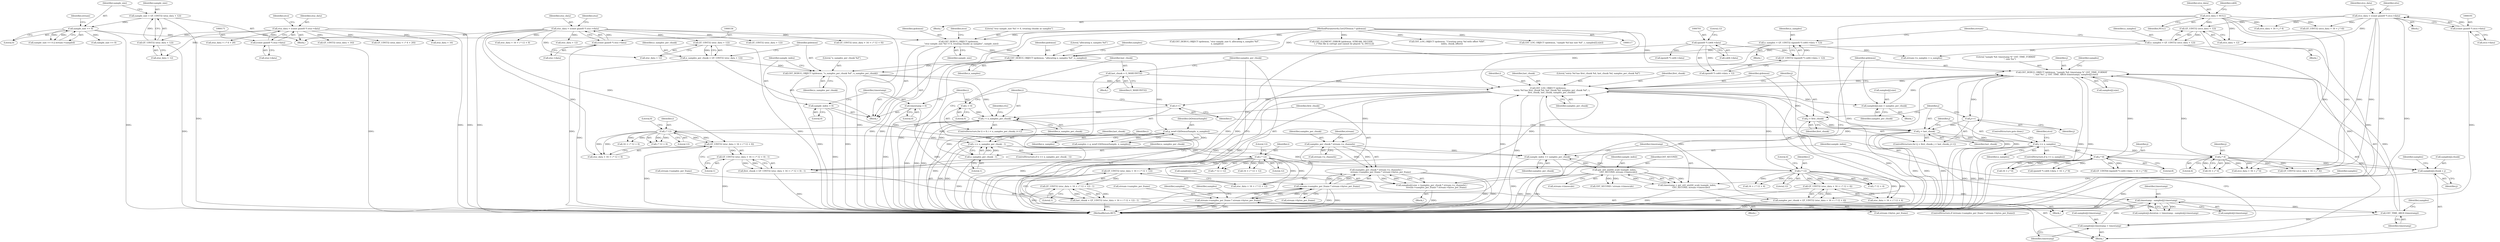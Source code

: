 digraph "0_gstreamer_bdc20b9baf13564d9a061343416395f8f9a92b53@pointer" {
"1000858" [label="(Call,samples[j].chunk = j)"];
"1000855" [label="(Call,j * 8)"];
"1000825" [label="(Call,j >= n_samples)"];
"1000817" [label="(Call,j < last_chunk)"];
"1000814" [label="(Call,j = first_chunk)"];
"1000806" [label="(Call,GST_LOG_OBJECT (qtdemux,\n          \"entry %d has first_chunk %d, last_chunk %d, samples_per_chunk %d\", i,\n          first_chunk, last_chunk, samples_per_chunk))"];
"1000731" [label="(Call,GST_DEBUG_OBJECT (qtdemux, \"n_samples_per_chunk %d\", n_samples_per_chunk))"];
"1000711" [label="(Call,GST_DEBUG_OBJECT (qtdemux, \"allocating n_samples %d\", n_samples))"];
"1000681" [label="(Call,GST_DEBUG_OBJECT (qtdemux,\n        \"stsz sample_size %d != 0, treating chunks as samples\", sample_size))"];
"1000118" [label="(MethodParameterIn,GstQTDemux * qtdemux)"];
"1000226" [label="(Call,sample_size == 0)"];
"1000218" [label="(Call,sample_size = QT_UINT32 (stsz_data + 12))"];
"1000220" [label="(Call,QT_UINT32 (stsz_data + 12))"];
"1000168" [label="(Call,stsz_data = (const guint8 *) stsz->data)"];
"1000170" [label="(Call,(const guint8 *) stsz->data)"];
"1000696" [label="(Call,n_samples = QT_UINT32 ((guint8 *) co64->data + 12))"];
"1000698" [label="(Call,QT_UINT32 ((guint8 *) co64->data + 12))"];
"1000700" [label="(Call,(guint8 *) co64->data)"];
"1000688" [label="(Call,n_samples = QT_UINT32 (stco_data + 12))"];
"1000690" [label="(Call,QT_UINT32 (stco_data + 12))"];
"1000188" [label="(Call,stco_data = (const guint8 *) stco->data)"];
"1000190" [label="(Call,(const guint8 *) stco->data)"];
"1000197" [label="(Call,stco_data = NULL)"];
"1000725" [label="(Call,n_samples_per_chunk = QT_UINT32 (stsc_data + 12))"];
"1000727" [label="(Call,QT_UINT32 (stsc_data + 12))"];
"1000153" [label="(Call,stsc_data = (const guint8 *) stsc->data)"];
"1000155" [label="(Call,(const guint8 *) stsc->data)"];
"1000909" [label="(Call,GST_DEBUG_OBJECT (qtdemux, \"sample %d: timestamp %\" GST_TIME_FORMAT\n            \", size %u\", j, GST_TIME_ARGS (timestamp), samples[j].size))"];
"1000839" [label="(Call,j * 4)"];
"1000913" [label="(Call,GST_TIME_ARGS (timestamp))"];
"1000738" [label="(Call,timestamp = 0)"];
"1000944" [label="(Call,timestamp - samples[j].timestamp)"];
"1000930" [label="(Call,timestamp = gst_util_uint64_scale (sample_index,\n            GST_SECOND, stream->timescale))"];
"1000932" [label="(Call,gst_util_uint64_scale (sample_index,\n            GST_SECOND, stream->timescale))"];
"1000927" [label="(Call,sample_index += samples_per_chunk)"];
"1000888" [label="(Call,samples_per_chunk * stream->n_channels)"];
"1000735" [label="(Call,sample_index = 0)"];
"1000920" [label="(Call,samples[j].timestamp = timestamp)"];
"1000881" [label="(Call,samples[j].size = (samples_per_chunk * stream->n_channels) /\n              stream->samples_per_frame * stream->bytes_per_frame)"];
"1000887" [label="(Call,(samples_per_chunk * stream->n_channels) /\n              stream->samples_per_frame * stream->bytes_per_frame)"];
"1000893" [label="(Call,stream->samples_per_frame * stream->bytes_per_frame)"];
"1000873" [label="(Call,stream->samples_per_frame * stream->bytes_per_frame)"];
"1000902" [label="(Call,samples[j].size = samples_per_chunk)"];
"1000802" [label="(Call,i * 12)"];
"1000789" [label="(Call,i * 12)"];
"1000769" [label="(Call,i == n_samples_per_chunk - 1)"];
"1000763" [label="(Call,i * 12)"];
"1000745" [label="(Call,i < n_samples_per_chunk)"];
"1000748" [label="(Call,i++)"];
"1000742" [label="(Call,i = 0)"];
"1000771" [label="(Call,n_samples_per_chunk - 1)"];
"1000754" [label="(Call,first_chunk = QT_UINT32 (stsc_data + 16 + i * 12 + 0) - 1)"];
"1000756" [label="(Call,QT_UINT32 (stsc_data + 16 + i * 12 + 0) - 1)"];
"1000757" [label="(Call,QT_UINT32 (stsc_data + 16 + i * 12 + 0))"];
"1000780" [label="(Call,last_chunk = QT_UINT32 (stsc_data + 16 + i * 12 + 12) - 1)"];
"1000782" [label="(Call,QT_UINT32 (stsc_data + 16 + i * 12 + 12) - 1)"];
"1000783" [label="(Call,QT_UINT32 (stsc_data + 16 + i * 12 + 12))"];
"1000775" [label="(Call,last_chunk = G_MAXUINT32)"];
"1000794" [label="(Call,samples_per_chunk = QT_UINT32 (stsc_data + 16 + i * 12 + 4))"];
"1000796" [label="(Call,QT_UINT32 (stsc_data + 16 + i * 12 + 4))"];
"1000820" [label="(Call,j++)"];
"1000717" [label="(Call,g_new0 (QtDemuxSample, n_samples))"];
"1000779" [label="(Block,)"];
"1000192" [label="(Call,stco->data)"];
"1000754" [label="(Call,first_chunk = QT_UINT32 (stsc_data + 16 + i * 12 + 0) - 1)"];
"1000172" [label="(Call,stsz->data)"];
"1000848" [label="(Call,(guint8 *) co64->data)"];
"1000742" [label="(Call,i = 0)"];
"1000187" [label="(Block,)"];
"1000780" [label="(Call,last_chunk = QT_UINT32 (stsc_data + 16 + i * 12 + 12) - 1)"];
"1000681" [label="(Call,GST_DEBUG_OBJECT (qtdemux,\n        \"stsz sample_size %d != 0, treating chunks as samples\", sample_size))"];
"1000913" [label="(Call,GST_TIME_ARGS (timestamp))"];
"1000705" [label="(Literal,12)"];
"1000269" [label="(Call,sample_size == 0)"];
"1000697" [label="(Identifier,n_samples)"];
"1000732" [label="(Identifier,qtdemux)"];
"1000728" [label="(Call,stsc_data + 12)"];
"1000782" [label="(Call,QT_UINT32 (stsc_data + 16 + i * 12 + 12) - 1)"];
"1000801" [label="(Call,i * 12 + 4)"];
"1000944" [label="(Call,timestamp - samples[j].timestamp)"];
"1000857" [label="(Literal,8)"];
"1000890" [label="(Call,stream->n_channels)"];
"1000828" [label="(ControlStructure,goto done;)"];
"1000806" [label="(Call,GST_LOG_OBJECT (qtdemux,\n          \"entry %d has first_chunk %d, last_chunk %d, samples_per_chunk %d\", i,\n          first_chunk, last_chunk, samples_per_chunk))"];
"1000750" [label="(Block,)"];
"1000897" [label="(Call,stream->bytes_per_frame)"];
"1000873" [label="(Call,stream->samples_per_frame * stream->bytes_per_frame)"];
"1000208" [label="(Identifier,stts)"];
"1000202" [label="(Identifier,co64)"];
"1000239" [label="(Call,GST_DEBUG_OBJECT (qtdemux, \"stsz sample_size 0, allocating n_samples %d\",\n        n_samples))"];
"1000168" [label="(Call,stsz_data = (const guint8 *) stsz->data)"];
"1000858" [label="(Call,samples[j].chunk = j)"];
"1000847" [label="(Call,(guint8 *) co64->data + 16 + j * 8)"];
"1000745" [label="(Call,i < n_samples_per_chunk)"];
"1000809" [label="(Identifier,i)"];
"1000711" [label="(Call,GST_DEBUG_OBJECT (qtdemux, \"allocating n_samples %d\", n_samples))"];
"1000758" [label="(Call,stsc_data + 16 + i * 12 + 0)"];
"1000910" [label="(Identifier,qtdemux)"];
"1000740" [label="(Literal,0)"];
"1000714" [label="(Identifier,n_samples)"];
"1000702" [label="(Call,co64->data)"];
"1000689" [label="(Identifier,n_samples)"];
"1000176" [label="(Identifier,stco)"];
"1000855" [label="(Call,j * 8)"];
"1000774" [label="(Block,)"];
"1000220" [label="(Call,QT_UINT32 (stsz_data + 12))"];
"1000726" [label="(Identifier,n_samples_per_chunk)"];
"1001059" [label="(Call,GST_ELEMENT_ERROR (qtdemux, STREAM, DECODE,\n        (_(\"This file is corrupt and cannot be played.\")), (NULL)))"];
"1000196" [label="(Block,)"];
"1000926" [label="(Identifier,timestamp)"];
"1000877" [label="(Call,stream->bytes_per_frame)"];
"1000746" [label="(Identifier,i)"];
"1000336" [label="(Call,stsc_data + 16 + i * 12 + 0)"];
"1000834" [label="(Call,QT_UINT32 (stco_data + 16 + j * 4))"];
"1000902" [label="(Call,samples[j].size = samples_per_chunk)"];
"1000434" [label="(Call,GST_LOG_OBJECT (qtdemux, \"Creating entry %d with offset %lld\",\n              index, chunk_offset))"];
"1000313" [label="(Call,stsc_data + 12)"];
"1000199" [label="(Identifier,NULL)"];
"1000762" [label="(Call,i * 12 + 0)"];
"1000818" [label="(Identifier,j)"];
"1000735" [label="(Call,sample_index = 0)"];
"1000908" [label="(Identifier,samples_per_chunk)"];
"1000400" [label="(Call,QT_UINT32 (stco_data + 16 + j * 4))"];
"1000190" [label="(Call,(const guint8 *) stco->data)"];
"1000755" [label="(Identifier,first_chunk)"];
"1000718" [label="(Identifier,QtDemuxSample)"];
"1000749" [label="(Identifier,i)"];
"1000912" [label="(Identifier,j)"];
"1000748" [label="(Call,i++)"];
"1000197" [label="(Call,stco_data = NULL)"];
"1000923" [label="(Identifier,samples)"];
"1000700" [label="(Call,(guint8 *) co64->data)"];
"1000945" [label="(Identifier,timestamp)"];
"1000706" [label="(Call,stream->n_samples = n_samples)"];
"1000771" [label="(Call,n_samples_per_chunk - 1)"];
"1000118" [label="(MethodParameterIn,GstQTDemux * qtdemux)"];
"1000279" [label="(Call,stsz_data + i * 4 + 20)"];
"1000901" [label="(Block,)"];
"1000932" [label="(Call,gst_util_uint64_scale (sample_index,\n            GST_SECOND, stream->timescale))"];
"1000312" [label="(Call,QT_UINT32 (stsc_data + 12))"];
"1000235" [label="(Call,QT_UINT32 (stsz_data + 16))"];
"1000278" [label="(Call,QT_UINT32 (stsz_data + i * 4 + 20))"];
"1000920" [label="(Call,samples[j].timestamp = timestamp)"];
"1000813" [label="(ControlStructure,for (j = first_chunk; j < last_chunk; j++))"];
"1000935" [label="(Call,stream->timescale)"];
"1000933" [label="(Identifier,sample_index)"];
"1000783" [label="(Call,QT_UINT32 (stsc_data + 16 + i * 12 + 12))"];
"1000767" [label="(Literal,1)"];
"1000903" [label="(Call,samples[j].size)"];
"1000230" [label="(Identifier,stream)"];
"1000853" [label="(Call,16 + j * 8)"];
"1000821" [label="(Identifier,j)"];
"1000784" [label="(Call,stsc_data + 16 + i * 12 + 12)"];
"1000881" [label="(Call,samples[j].size = (samples_per_chunk * stream->n_channels) /\n              stream->samples_per_frame * stream->bytes_per_frame)"];
"1000756" [label="(Call,QT_UINT32 (stsc_data + 16 + i * 12 + 0) - 1)"];
"1000811" [label="(Identifier,last_chunk)"];
"1000769" [label="(Call,i == n_samples_per_chunk - 1)"];
"1000696" [label="(Call,n_samples = QT_UINT32 ((guint8 *) co64->data + 12))"];
"1000690" [label="(Call,QT_UINT32 (stco_data + 12))"];
"1000699" [label="(Call,(guint8 *) co64->data + 12)"];
"1000716" [label="(Identifier,samples)"];
"1000764" [label="(Identifier,i)"];
"1000736" [label="(Identifier,sample_index)"];
"1000773" [label="(Literal,1)"];
"1000796" [label="(Call,QT_UINT32 (stsc_data + 16 + i * 12 + 4))"];
"1000765" [label="(Literal,12)"];
"1000814" [label="(Call,j = first_chunk)"];
"1000777" [label="(Identifier,G_MAXUINT32)"];
"1000808" [label="(Literal,\"entry %d has first_chunk %d, last_chunk %d, samples_per_chunk %d\")"];
"1000895" [label="(Identifier,stream)"];
"1000841" [label="(Literal,4)"];
"1000218" [label="(Call,sample_size = QT_UINT32 (stsz_data + 12))"];
"1000731" [label="(Call,GST_DEBUG_OBJECT (qtdemux, \"n_samples_per_chunk %d\", n_samples_per_chunk))"];
"1000221" [label="(Call,stsz_data + 12)"];
"1000169" [label="(Identifier,stsz_data)"];
"1000840" [label="(Identifier,j)"];
"1000791" [label="(Literal,12)"];
"1000805" [label="(Literal,4)"];
"1000846" [label="(Call,QT_UINT64 ((guint8 *) co64->data + 16 + j * 8))"];
"1000763" [label="(Call,i * 12)"];
"1000820" [label="(Call,j++)"];
"1000708" [label="(Identifier,stream)"];
"1000691" [label="(Call,stco_data + 12)"];
"1000911" [label="(Literal,\"sample %d: timestamp %\" GST_TIME_FORMAT\n            \", size %u\")"];
"1000803" [label="(Identifier,i)"];
"1000790" [label="(Identifier,i)"];
"1000733" [label="(Literal,\"n_samples_per_chunk %d\")"];
"1000768" [label="(ControlStructure,if (i == n_samples_per_chunk - 1))"];
"1000810" [label="(Identifier,first_chunk)"];
"1000938" [label="(Call,samples[j].duration = timestamp - samples[j].timestamp)"];
"1000931" [label="(Identifier,timestamp)"];
"1000830" [label="(Identifier,stco)"];
"1000884" [label="(Identifier,samples)"];
"1000760" [label="(Call,16 + i * 12 + 0)"];
"1000795" [label="(Identifier,samples_per_chunk)"];
"1000868" [label="(Identifier,samples)"];
"1000737" [label="(Literal,0)"];
"1000219" [label="(Identifier,sample_size)"];
"1000734" [label="(Identifier,n_samples_per_chunk)"];
"1000915" [label="(Call,samples[j].size)"];
"1000819" [label="(Identifier,last_chunk)"];
"1000802" [label="(Call,i * 12)"];
"1000747" [label="(Identifier,n_samples_per_chunk)"];
"1000155" [label="(Call,(const guint8 *) stsc->data)"];
"1000824" [label="(ControlStructure,if (j >= n_samples))"];
"1000888" [label="(Call,samples_per_chunk * stream->n_channels)"];
"1000946" [label="(Call,samples[j].timestamp)"];
"1000825" [label="(Call,j >= n_samples)"];
"1000799" [label="(Call,16 + i * 12 + 4)"];
"1000712" [label="(Identifier,qtdemux)"];
"1000684" [label="(Identifier,sample_size)"];
"1000887" [label="(Call,(samples_per_chunk * stream->n_channels) /\n              stream->samples_per_frame * stream->bytes_per_frame)"];
"1000725" [label="(Call,n_samples_per_chunk = QT_UINT32 (stsc_data + 12))"];
"1000695" [label="(Block,)"];
"1000929" [label="(Identifier,samples_per_chunk)"];
"1000788" [label="(Call,i * 12 + 12)"];
"1000793" [label="(Literal,1)"];
"1000930" [label="(Call,timestamp = gst_util_uint64_scale (sample_index,\n            GST_SECOND, stream->timescale))"];
"1000941" [label="(Identifier,samples)"];
"1000882" [label="(Call,samples[j].size)"];
"1000822" [label="(Block,)"];
"1000170" [label="(Call,(const guint8 *) stsz->data)"];
"1000157" [label="(Call,stsc->data)"];
"1000859" [label="(Call,samples[j].chunk)"];
"1000928" [label="(Identifier,sample_index)"];
"1000914" [label="(Identifier,timestamp)"];
"1000792" [label="(Literal,12)"];
"1000812" [label="(Identifier,samples_per_chunk)"];
"1000294" [label="(Call,GST_LOG_OBJECT (qtdemux, \"sample %d has size %d\", i, samples[i].size))"];
"1000686" [label="(Identifier,stco)"];
"1000816" [label="(Identifier,first_chunk)"];
"1000717" [label="(Call,g_new0 (QtDemuxSample, n_samples))"];
"1000688" [label="(Call,n_samples = QT_UINT32 (stco_data + 12))"];
"1000698" [label="(Call,QT_UINT32 ((guint8 *) co64->data + 12))"];
"1000236" [label="(Call,stsz_data + 16)"];
"1000154" [label="(Identifier,stsc_data)"];
"1000225" [label="(Call,sample_size == 0 || stream->sampled)"];
"1000744" [label="(Literal,0)"];
"1000815" [label="(Identifier,j)"];
"1001049" [label="(Call,GST_SECOND / stream->timescale)"];
"1000880" [label="(Block,)"];
"1000789" [label="(Call,i * 12)"];
"1000757" [label="(Call,QT_UINT32 (stsc_data + 16 + i * 12 + 0))"];
"1000864" [label="(Identifier,j)"];
"1000198" [label="(Identifier,stco_data)"];
"1000727" [label="(Call,QT_UINT32 (stsc_data + 12))"];
"1000163" [label="(Identifier,stsz)"];
"1000683" [label="(Literal,\"stsz sample_size %d != 0, treating chunks as samples\")"];
"1000827" [label="(Identifier,n_samples)"];
"1000927" [label="(Call,sample_index += samples_per_chunk)"];
"1000770" [label="(Identifier,i)"];
"1000835" [label="(Call,stco_data + 16 + j * 4)"];
"1000909" [label="(Call,GST_DEBUG_OBJECT (qtdemux, \"sample %d: timestamp %\" GST_TIME_FORMAT\n            \", size %u\", j, GST_TIME_ARGS (timestamp), samples[j].size))"];
"1000227" [label="(Identifier,sample_size)"];
"1000713" [label="(Literal,\"allocating n_samples %d\")"];
"1000775" [label="(Call,last_chunk = G_MAXUINT32)"];
"1000738" [label="(Call,timestamp = 0)"];
"1000893" [label="(Call,stream->samples_per_frame * stream->bytes_per_frame)"];
"1000401" [label="(Call,stco_data + 16 + j * 4)"];
"1000776" [label="(Identifier,last_chunk)"];
"1000682" [label="(Identifier,qtdemux)"];
"1000766" [label="(Literal,0)"];
"1000743" [label="(Identifier,i)"];
"1001068" [label="(MethodReturn,RET)"];
"1000817" [label="(Call,j < last_chunk)"];
"1000786" [label="(Call,16 + i * 12 + 12)"];
"1000797" [label="(Call,stsc_data + 16 + i * 12 + 4)"];
"1000807" [label="(Identifier,qtdemux)"];
"1000874" [label="(Call,stream->samples_per_frame)"];
"1000934" [label="(Identifier,GST_SECOND)"];
"1000839" [label="(Call,j * 4)"];
"1000917" [label="(Identifier,samples)"];
"1000226" [label="(Call,sample_size == 0)"];
"1000680" [label="(Block,)"];
"1000188" [label="(Call,stco_data = (const guint8 *) stco->data)"];
"1000715" [label="(Call,samples = g_new0 (QtDemuxSample, n_samples))"];
"1000687" [label="(Block,)"];
"1000794" [label="(Call,samples_per_chunk = QT_UINT32 (stsc_data + 16 + i * 12 + 4))"];
"1000741" [label="(ControlStructure,for (i = 0; i < n_samples_per_chunk; i++))"];
"1000894" [label="(Call,stream->samples_per_frame)"];
"1000121" [label="(Block,)"];
"1000189" [label="(Identifier,stco_data)"];
"1000153" [label="(Call,stsc_data = (const guint8 *) stsc->data)"];
"1000781" [label="(Identifier,last_chunk)"];
"1000960" [label="(Identifier,ctts)"];
"1000335" [label="(Call,QT_UINT32 (stsc_data + 16 + i * 12 + 0))"];
"1000872" [label="(ControlStructure,if (stream->samples_per_frame * stream->bytes_per_frame))"];
"1000889" [label="(Identifier,samples_per_chunk)"];
"1000739" [label="(Identifier,timestamp)"];
"1000826" [label="(Identifier,j)"];
"1000837" [label="(Call,16 + j * 4)"];
"1000804" [label="(Literal,12)"];
"1000856" [label="(Identifier,j)"];
"1000719" [label="(Identifier,n_samples)"];
"1000772" [label="(Identifier,n_samples_per_chunk)"];
"1000921" [label="(Call,samples[j].timestamp)"];
"1000905" [label="(Identifier,samples)"];
"1000228" [label="(Literal,0)"];
"1000858" -> "1000822"  [label="AST: "];
"1000858" -> "1000864"  [label="CFG: "];
"1000859" -> "1000858"  [label="AST: "];
"1000864" -> "1000858"  [label="AST: "];
"1000868" -> "1000858"  [label="CFG: "];
"1000858" -> "1001068"  [label="DDG: "];
"1000855" -> "1000858"  [label="DDG: "];
"1000839" -> "1000858"  [label="DDG: "];
"1000855" -> "1000853"  [label="AST: "];
"1000855" -> "1000857"  [label="CFG: "];
"1000856" -> "1000855"  [label="AST: "];
"1000857" -> "1000855"  [label="AST: "];
"1000853" -> "1000855"  [label="CFG: "];
"1000855" -> "1000846"  [label="DDG: "];
"1000855" -> "1000846"  [label="DDG: "];
"1000855" -> "1000847"  [label="DDG: "];
"1000855" -> "1000847"  [label="DDG: "];
"1000855" -> "1000853"  [label="DDG: "];
"1000855" -> "1000853"  [label="DDG: "];
"1000825" -> "1000855"  [label="DDG: "];
"1000855" -> "1000909"  [label="DDG: "];
"1000825" -> "1000824"  [label="AST: "];
"1000825" -> "1000827"  [label="CFG: "];
"1000826" -> "1000825"  [label="AST: "];
"1000827" -> "1000825"  [label="AST: "];
"1000828" -> "1000825"  [label="CFG: "];
"1000830" -> "1000825"  [label="CFG: "];
"1000825" -> "1001068"  [label="DDG: "];
"1000825" -> "1001068"  [label="DDG: "];
"1000825" -> "1001068"  [label="DDG: "];
"1000817" -> "1000825"  [label="DDG: "];
"1000717" -> "1000825"  [label="DDG: "];
"1000825" -> "1000839"  [label="DDG: "];
"1000817" -> "1000813"  [label="AST: "];
"1000817" -> "1000819"  [label="CFG: "];
"1000818" -> "1000817"  [label="AST: "];
"1000819" -> "1000817"  [label="AST: "];
"1000826" -> "1000817"  [label="CFG: "];
"1000749" -> "1000817"  [label="CFG: "];
"1000817" -> "1001068"  [label="DDG: "];
"1000817" -> "1001068"  [label="DDG: "];
"1000817" -> "1001068"  [label="DDG: "];
"1000814" -> "1000817"  [label="DDG: "];
"1000820" -> "1000817"  [label="DDG: "];
"1000806" -> "1000817"  [label="DDG: "];
"1000814" -> "1000813"  [label="AST: "];
"1000814" -> "1000816"  [label="CFG: "];
"1000815" -> "1000814"  [label="AST: "];
"1000816" -> "1000814"  [label="AST: "];
"1000818" -> "1000814"  [label="CFG: "];
"1000814" -> "1001068"  [label="DDG: "];
"1000806" -> "1000814"  [label="DDG: "];
"1000806" -> "1000750"  [label="AST: "];
"1000806" -> "1000812"  [label="CFG: "];
"1000807" -> "1000806"  [label="AST: "];
"1000808" -> "1000806"  [label="AST: "];
"1000809" -> "1000806"  [label="AST: "];
"1000810" -> "1000806"  [label="AST: "];
"1000811" -> "1000806"  [label="AST: "];
"1000812" -> "1000806"  [label="AST: "];
"1000815" -> "1000806"  [label="CFG: "];
"1000806" -> "1001068"  [label="DDG: "];
"1000806" -> "1001068"  [label="DDG: "];
"1000806" -> "1001068"  [label="DDG: "];
"1000806" -> "1001068"  [label="DDG: "];
"1000806" -> "1000748"  [label="DDG: "];
"1000731" -> "1000806"  [label="DDG: "];
"1000909" -> "1000806"  [label="DDG: "];
"1000118" -> "1000806"  [label="DDG: "];
"1000802" -> "1000806"  [label="DDG: "];
"1000754" -> "1000806"  [label="DDG: "];
"1000780" -> "1000806"  [label="DDG: "];
"1000775" -> "1000806"  [label="DDG: "];
"1000794" -> "1000806"  [label="DDG: "];
"1000806" -> "1000888"  [label="DDG: "];
"1000806" -> "1000902"  [label="DDG: "];
"1000806" -> "1000909"  [label="DDG: "];
"1000806" -> "1000927"  [label="DDG: "];
"1000731" -> "1000680"  [label="AST: "];
"1000731" -> "1000734"  [label="CFG: "];
"1000732" -> "1000731"  [label="AST: "];
"1000733" -> "1000731"  [label="AST: "];
"1000734" -> "1000731"  [label="AST: "];
"1000736" -> "1000731"  [label="CFG: "];
"1000731" -> "1001068"  [label="DDG: "];
"1000731" -> "1001068"  [label="DDG: "];
"1000711" -> "1000731"  [label="DDG: "];
"1000118" -> "1000731"  [label="DDG: "];
"1000725" -> "1000731"  [label="DDG: "];
"1000731" -> "1000745"  [label="DDG: "];
"1000711" -> "1000680"  [label="AST: "];
"1000711" -> "1000714"  [label="CFG: "];
"1000712" -> "1000711"  [label="AST: "];
"1000713" -> "1000711"  [label="AST: "];
"1000714" -> "1000711"  [label="AST: "];
"1000716" -> "1000711"  [label="CFG: "];
"1000711" -> "1001068"  [label="DDG: "];
"1000681" -> "1000711"  [label="DDG: "];
"1000118" -> "1000711"  [label="DDG: "];
"1000696" -> "1000711"  [label="DDG: "];
"1000688" -> "1000711"  [label="DDG: "];
"1000711" -> "1000717"  [label="DDG: "];
"1000681" -> "1000680"  [label="AST: "];
"1000681" -> "1000684"  [label="CFG: "];
"1000682" -> "1000681"  [label="AST: "];
"1000683" -> "1000681"  [label="AST: "];
"1000684" -> "1000681"  [label="AST: "];
"1000686" -> "1000681"  [label="CFG: "];
"1000681" -> "1001068"  [label="DDG: "];
"1000681" -> "1001068"  [label="DDG: "];
"1000118" -> "1000681"  [label="DDG: "];
"1000226" -> "1000681"  [label="DDG: "];
"1000118" -> "1000117"  [label="AST: "];
"1000118" -> "1001068"  [label="DDG: "];
"1000118" -> "1000239"  [label="DDG: "];
"1000118" -> "1000294"  [label="DDG: "];
"1000118" -> "1000434"  [label="DDG: "];
"1000118" -> "1000909"  [label="DDG: "];
"1000118" -> "1001059"  [label="DDG: "];
"1000226" -> "1000225"  [label="AST: "];
"1000226" -> "1000228"  [label="CFG: "];
"1000227" -> "1000226"  [label="AST: "];
"1000228" -> "1000226"  [label="AST: "];
"1000230" -> "1000226"  [label="CFG: "];
"1000225" -> "1000226"  [label="CFG: "];
"1000226" -> "1001068"  [label="DDG: "];
"1000226" -> "1000225"  [label="DDG: "];
"1000226" -> "1000225"  [label="DDG: "];
"1000218" -> "1000226"  [label="DDG: "];
"1000226" -> "1000269"  [label="DDG: "];
"1000218" -> "1000121"  [label="AST: "];
"1000218" -> "1000220"  [label="CFG: "];
"1000219" -> "1000218"  [label="AST: "];
"1000220" -> "1000218"  [label="AST: "];
"1000227" -> "1000218"  [label="CFG: "];
"1000218" -> "1001068"  [label="DDG: "];
"1000220" -> "1000218"  [label="DDG: "];
"1000220" -> "1000221"  [label="CFG: "];
"1000221" -> "1000220"  [label="AST: "];
"1000220" -> "1001068"  [label="DDG: "];
"1000168" -> "1000220"  [label="DDG: "];
"1000168" -> "1000121"  [label="AST: "];
"1000168" -> "1000170"  [label="CFG: "];
"1000169" -> "1000168"  [label="AST: "];
"1000170" -> "1000168"  [label="AST: "];
"1000176" -> "1000168"  [label="CFG: "];
"1000168" -> "1001068"  [label="DDG: "];
"1000168" -> "1001068"  [label="DDG: "];
"1000170" -> "1000168"  [label="DDG: "];
"1000168" -> "1000221"  [label="DDG: "];
"1000168" -> "1000235"  [label="DDG: "];
"1000168" -> "1000236"  [label="DDG: "];
"1000168" -> "1000278"  [label="DDG: "];
"1000168" -> "1000279"  [label="DDG: "];
"1000170" -> "1000172"  [label="CFG: "];
"1000171" -> "1000170"  [label="AST: "];
"1000172" -> "1000170"  [label="AST: "];
"1000170" -> "1001068"  [label="DDG: "];
"1000696" -> "1000695"  [label="AST: "];
"1000696" -> "1000698"  [label="CFG: "];
"1000697" -> "1000696"  [label="AST: "];
"1000698" -> "1000696"  [label="AST: "];
"1000708" -> "1000696"  [label="CFG: "];
"1000696" -> "1001068"  [label="DDG: "];
"1000698" -> "1000696"  [label="DDG: "];
"1000696" -> "1000706"  [label="DDG: "];
"1000698" -> "1000699"  [label="CFG: "];
"1000699" -> "1000698"  [label="AST: "];
"1000698" -> "1001068"  [label="DDG: "];
"1000700" -> "1000698"  [label="DDG: "];
"1000700" -> "1000699"  [label="AST: "];
"1000700" -> "1000702"  [label="CFG: "];
"1000701" -> "1000700"  [label="AST: "];
"1000702" -> "1000700"  [label="AST: "];
"1000705" -> "1000700"  [label="CFG: "];
"1000700" -> "1001068"  [label="DDG: "];
"1000700" -> "1000699"  [label="DDG: "];
"1000700" -> "1000848"  [label="DDG: "];
"1000688" -> "1000687"  [label="AST: "];
"1000688" -> "1000690"  [label="CFG: "];
"1000689" -> "1000688"  [label="AST: "];
"1000690" -> "1000688"  [label="AST: "];
"1000708" -> "1000688"  [label="CFG: "];
"1000688" -> "1001068"  [label="DDG: "];
"1000690" -> "1000688"  [label="DDG: "];
"1000688" -> "1000706"  [label="DDG: "];
"1000690" -> "1000691"  [label="CFG: "];
"1000691" -> "1000690"  [label="AST: "];
"1000690" -> "1001068"  [label="DDG: "];
"1000188" -> "1000690"  [label="DDG: "];
"1000197" -> "1000690"  [label="DDG: "];
"1000188" -> "1000187"  [label="AST: "];
"1000188" -> "1000190"  [label="CFG: "];
"1000189" -> "1000188"  [label="AST: "];
"1000190" -> "1000188"  [label="AST: "];
"1000208" -> "1000188"  [label="CFG: "];
"1000188" -> "1001068"  [label="DDG: "];
"1000188" -> "1001068"  [label="DDG: "];
"1000190" -> "1000188"  [label="DDG: "];
"1000188" -> "1000400"  [label="DDG: "];
"1000188" -> "1000401"  [label="DDG: "];
"1000188" -> "1000691"  [label="DDG: "];
"1000188" -> "1000834"  [label="DDG: "];
"1000188" -> "1000835"  [label="DDG: "];
"1000190" -> "1000192"  [label="CFG: "];
"1000191" -> "1000190"  [label="AST: "];
"1000192" -> "1000190"  [label="AST: "];
"1000190" -> "1001068"  [label="DDG: "];
"1000197" -> "1000196"  [label="AST: "];
"1000197" -> "1000199"  [label="CFG: "];
"1000198" -> "1000197"  [label="AST: "];
"1000199" -> "1000197"  [label="AST: "];
"1000202" -> "1000197"  [label="CFG: "];
"1000197" -> "1001068"  [label="DDG: "];
"1000197" -> "1000400"  [label="DDG: "];
"1000197" -> "1000401"  [label="DDG: "];
"1000197" -> "1000691"  [label="DDG: "];
"1000197" -> "1000834"  [label="DDG: "];
"1000197" -> "1000835"  [label="DDG: "];
"1000725" -> "1000680"  [label="AST: "];
"1000725" -> "1000727"  [label="CFG: "];
"1000726" -> "1000725"  [label="AST: "];
"1000727" -> "1000725"  [label="AST: "];
"1000732" -> "1000725"  [label="CFG: "];
"1000725" -> "1001068"  [label="DDG: "];
"1000727" -> "1000725"  [label="DDG: "];
"1000727" -> "1000728"  [label="CFG: "];
"1000728" -> "1000727"  [label="AST: "];
"1000727" -> "1001068"  [label="DDG: "];
"1000153" -> "1000727"  [label="DDG: "];
"1000153" -> "1000121"  [label="AST: "];
"1000153" -> "1000155"  [label="CFG: "];
"1000154" -> "1000153"  [label="AST: "];
"1000155" -> "1000153"  [label="AST: "];
"1000163" -> "1000153"  [label="CFG: "];
"1000153" -> "1001068"  [label="DDG: "];
"1000153" -> "1001068"  [label="DDG: "];
"1000155" -> "1000153"  [label="DDG: "];
"1000153" -> "1000312"  [label="DDG: "];
"1000153" -> "1000313"  [label="DDG: "];
"1000153" -> "1000335"  [label="DDG: "];
"1000153" -> "1000336"  [label="DDG: "];
"1000153" -> "1000728"  [label="DDG: "];
"1000153" -> "1000757"  [label="DDG: "];
"1000153" -> "1000758"  [label="DDG: "];
"1000155" -> "1000157"  [label="CFG: "];
"1000156" -> "1000155"  [label="AST: "];
"1000157" -> "1000155"  [label="AST: "];
"1000155" -> "1001068"  [label="DDG: "];
"1000909" -> "1000822"  [label="AST: "];
"1000909" -> "1000915"  [label="CFG: "];
"1000910" -> "1000909"  [label="AST: "];
"1000911" -> "1000909"  [label="AST: "];
"1000912" -> "1000909"  [label="AST: "];
"1000913" -> "1000909"  [label="AST: "];
"1000915" -> "1000909"  [label="AST: "];
"1000923" -> "1000909"  [label="CFG: "];
"1000909" -> "1001068"  [label="DDG: "];
"1000909" -> "1001068"  [label="DDG: "];
"1000909" -> "1001068"  [label="DDG: "];
"1000909" -> "1001068"  [label="DDG: "];
"1000909" -> "1000820"  [label="DDG: "];
"1000839" -> "1000909"  [label="DDG: "];
"1000913" -> "1000909"  [label="DDG: "];
"1000881" -> "1000909"  [label="DDG: "];
"1000902" -> "1000909"  [label="DDG: "];
"1000839" -> "1000837"  [label="AST: "];
"1000839" -> "1000841"  [label="CFG: "];
"1000840" -> "1000839"  [label="AST: "];
"1000841" -> "1000839"  [label="AST: "];
"1000837" -> "1000839"  [label="CFG: "];
"1000839" -> "1000834"  [label="DDG: "];
"1000839" -> "1000834"  [label="DDG: "];
"1000839" -> "1000835"  [label="DDG: "];
"1000839" -> "1000835"  [label="DDG: "];
"1000839" -> "1000837"  [label="DDG: "];
"1000839" -> "1000837"  [label="DDG: "];
"1000913" -> "1000914"  [label="CFG: "];
"1000914" -> "1000913"  [label="AST: "];
"1000917" -> "1000913"  [label="CFG: "];
"1000738" -> "1000913"  [label="DDG: "];
"1000944" -> "1000913"  [label="DDG: "];
"1000913" -> "1000920"  [label="DDG: "];
"1000738" -> "1000680"  [label="AST: "];
"1000738" -> "1000740"  [label="CFG: "];
"1000739" -> "1000738"  [label="AST: "];
"1000740" -> "1000738"  [label="AST: "];
"1000743" -> "1000738"  [label="CFG: "];
"1000738" -> "1001068"  [label="DDG: "];
"1000944" -> "1000938"  [label="AST: "];
"1000944" -> "1000946"  [label="CFG: "];
"1000945" -> "1000944"  [label="AST: "];
"1000946" -> "1000944"  [label="AST: "];
"1000938" -> "1000944"  [label="CFG: "];
"1000944" -> "1001068"  [label="DDG: "];
"1000944" -> "1001068"  [label="DDG: "];
"1000944" -> "1000938"  [label="DDG: "];
"1000944" -> "1000938"  [label="DDG: "];
"1000930" -> "1000944"  [label="DDG: "];
"1000920" -> "1000944"  [label="DDG: "];
"1000930" -> "1000822"  [label="AST: "];
"1000930" -> "1000932"  [label="CFG: "];
"1000931" -> "1000930"  [label="AST: "];
"1000932" -> "1000930"  [label="AST: "];
"1000941" -> "1000930"  [label="CFG: "];
"1000930" -> "1001068"  [label="DDG: "];
"1000932" -> "1000930"  [label="DDG: "];
"1000932" -> "1000930"  [label="DDG: "];
"1000932" -> "1000930"  [label="DDG: "];
"1000932" -> "1000935"  [label="CFG: "];
"1000933" -> "1000932"  [label="AST: "];
"1000934" -> "1000932"  [label="AST: "];
"1000935" -> "1000932"  [label="AST: "];
"1000932" -> "1001068"  [label="DDG: "];
"1000932" -> "1001068"  [label="DDG: "];
"1000932" -> "1001068"  [label="DDG: "];
"1000932" -> "1000927"  [label="DDG: "];
"1000927" -> "1000932"  [label="DDG: "];
"1000932" -> "1001049"  [label="DDG: "];
"1000932" -> "1001049"  [label="DDG: "];
"1000927" -> "1000822"  [label="AST: "];
"1000927" -> "1000929"  [label="CFG: "];
"1000928" -> "1000927"  [label="AST: "];
"1000929" -> "1000927"  [label="AST: "];
"1000931" -> "1000927"  [label="CFG: "];
"1000927" -> "1001068"  [label="DDG: "];
"1000888" -> "1000927"  [label="DDG: "];
"1000735" -> "1000927"  [label="DDG: "];
"1000888" -> "1000887"  [label="AST: "];
"1000888" -> "1000890"  [label="CFG: "];
"1000889" -> "1000888"  [label="AST: "];
"1000890" -> "1000888"  [label="AST: "];
"1000895" -> "1000888"  [label="CFG: "];
"1000888" -> "1001068"  [label="DDG: "];
"1000888" -> "1000887"  [label="DDG: "];
"1000888" -> "1000887"  [label="DDG: "];
"1000735" -> "1000680"  [label="AST: "];
"1000735" -> "1000737"  [label="CFG: "];
"1000736" -> "1000735"  [label="AST: "];
"1000737" -> "1000735"  [label="AST: "];
"1000739" -> "1000735"  [label="CFG: "];
"1000735" -> "1001068"  [label="DDG: "];
"1000920" -> "1000822"  [label="AST: "];
"1000920" -> "1000926"  [label="CFG: "];
"1000921" -> "1000920"  [label="AST: "];
"1000926" -> "1000920"  [label="AST: "];
"1000928" -> "1000920"  [label="CFG: "];
"1000881" -> "1000880"  [label="AST: "];
"1000881" -> "1000887"  [label="CFG: "];
"1000882" -> "1000881"  [label="AST: "];
"1000887" -> "1000881"  [label="AST: "];
"1000910" -> "1000881"  [label="CFG: "];
"1000881" -> "1001068"  [label="DDG: "];
"1000887" -> "1000881"  [label="DDG: "];
"1000887" -> "1000881"  [label="DDG: "];
"1000887" -> "1000893"  [label="CFG: "];
"1000893" -> "1000887"  [label="AST: "];
"1000887" -> "1001068"  [label="DDG: "];
"1000887" -> "1001068"  [label="DDG: "];
"1000893" -> "1000887"  [label="DDG: "];
"1000893" -> "1000887"  [label="DDG: "];
"1000893" -> "1000897"  [label="CFG: "];
"1000894" -> "1000893"  [label="AST: "];
"1000897" -> "1000893"  [label="AST: "];
"1000893" -> "1001068"  [label="DDG: "];
"1000893" -> "1001068"  [label="DDG: "];
"1000893" -> "1000873"  [label="DDG: "];
"1000893" -> "1000873"  [label="DDG: "];
"1000873" -> "1000893"  [label="DDG: "];
"1000873" -> "1000893"  [label="DDG: "];
"1000873" -> "1000872"  [label="AST: "];
"1000873" -> "1000877"  [label="CFG: "];
"1000874" -> "1000873"  [label="AST: "];
"1000877" -> "1000873"  [label="AST: "];
"1000884" -> "1000873"  [label="CFG: "];
"1000905" -> "1000873"  [label="CFG: "];
"1000873" -> "1001068"  [label="DDG: "];
"1000873" -> "1001068"  [label="DDG: "];
"1000873" -> "1001068"  [label="DDG: "];
"1000902" -> "1000901"  [label="AST: "];
"1000902" -> "1000908"  [label="CFG: "];
"1000903" -> "1000902"  [label="AST: "];
"1000908" -> "1000902"  [label="AST: "];
"1000910" -> "1000902"  [label="CFG: "];
"1000802" -> "1000801"  [label="AST: "];
"1000802" -> "1000804"  [label="CFG: "];
"1000803" -> "1000802"  [label="AST: "];
"1000804" -> "1000802"  [label="AST: "];
"1000805" -> "1000802"  [label="CFG: "];
"1000802" -> "1000796"  [label="DDG: "];
"1000802" -> "1000796"  [label="DDG: "];
"1000802" -> "1000797"  [label="DDG: "];
"1000802" -> "1000797"  [label="DDG: "];
"1000802" -> "1000799"  [label="DDG: "];
"1000802" -> "1000799"  [label="DDG: "];
"1000802" -> "1000801"  [label="DDG: "];
"1000802" -> "1000801"  [label="DDG: "];
"1000789" -> "1000802"  [label="DDG: "];
"1000769" -> "1000802"  [label="DDG: "];
"1000789" -> "1000788"  [label="AST: "];
"1000789" -> "1000791"  [label="CFG: "];
"1000790" -> "1000789"  [label="AST: "];
"1000791" -> "1000789"  [label="AST: "];
"1000792" -> "1000789"  [label="CFG: "];
"1000789" -> "1000783"  [label="DDG: "];
"1000789" -> "1000783"  [label="DDG: "];
"1000789" -> "1000784"  [label="DDG: "];
"1000789" -> "1000784"  [label="DDG: "];
"1000789" -> "1000786"  [label="DDG: "];
"1000789" -> "1000786"  [label="DDG: "];
"1000789" -> "1000788"  [label="DDG: "];
"1000789" -> "1000788"  [label="DDG: "];
"1000769" -> "1000789"  [label="DDG: "];
"1000769" -> "1000768"  [label="AST: "];
"1000769" -> "1000771"  [label="CFG: "];
"1000770" -> "1000769"  [label="AST: "];
"1000771" -> "1000769"  [label="AST: "];
"1000776" -> "1000769"  [label="CFG: "];
"1000781" -> "1000769"  [label="CFG: "];
"1000769" -> "1001068"  [label="DDG: "];
"1000769" -> "1001068"  [label="DDG: "];
"1000763" -> "1000769"  [label="DDG: "];
"1000771" -> "1000769"  [label="DDG: "];
"1000771" -> "1000769"  [label="DDG: "];
"1000763" -> "1000762"  [label="AST: "];
"1000763" -> "1000765"  [label="CFG: "];
"1000764" -> "1000763"  [label="AST: "];
"1000765" -> "1000763"  [label="AST: "];
"1000766" -> "1000763"  [label="CFG: "];
"1000763" -> "1000757"  [label="DDG: "];
"1000763" -> "1000757"  [label="DDG: "];
"1000763" -> "1000758"  [label="DDG: "];
"1000763" -> "1000758"  [label="DDG: "];
"1000763" -> "1000760"  [label="DDG: "];
"1000763" -> "1000760"  [label="DDG: "];
"1000763" -> "1000762"  [label="DDG: "];
"1000763" -> "1000762"  [label="DDG: "];
"1000745" -> "1000763"  [label="DDG: "];
"1000745" -> "1000741"  [label="AST: "];
"1000745" -> "1000747"  [label="CFG: "];
"1000746" -> "1000745"  [label="AST: "];
"1000747" -> "1000745"  [label="AST: "];
"1000755" -> "1000745"  [label="CFG: "];
"1000960" -> "1000745"  [label="CFG: "];
"1000745" -> "1001068"  [label="DDG: "];
"1000745" -> "1001068"  [label="DDG: "];
"1000745" -> "1001068"  [label="DDG: "];
"1000748" -> "1000745"  [label="DDG: "];
"1000742" -> "1000745"  [label="DDG: "];
"1000771" -> "1000745"  [label="DDG: "];
"1000745" -> "1000771"  [label="DDG: "];
"1000748" -> "1000741"  [label="AST: "];
"1000748" -> "1000749"  [label="CFG: "];
"1000749" -> "1000748"  [label="AST: "];
"1000746" -> "1000748"  [label="CFG: "];
"1000742" -> "1000741"  [label="AST: "];
"1000742" -> "1000744"  [label="CFG: "];
"1000743" -> "1000742"  [label="AST: "];
"1000744" -> "1000742"  [label="AST: "];
"1000746" -> "1000742"  [label="CFG: "];
"1000771" -> "1000773"  [label="CFG: "];
"1000772" -> "1000771"  [label="AST: "];
"1000773" -> "1000771"  [label="AST: "];
"1000771" -> "1001068"  [label="DDG: "];
"1000754" -> "1000750"  [label="AST: "];
"1000754" -> "1000756"  [label="CFG: "];
"1000755" -> "1000754"  [label="AST: "];
"1000756" -> "1000754"  [label="AST: "];
"1000770" -> "1000754"  [label="CFG: "];
"1000754" -> "1001068"  [label="DDG: "];
"1000756" -> "1000754"  [label="DDG: "];
"1000756" -> "1000754"  [label="DDG: "];
"1000756" -> "1000767"  [label="CFG: "];
"1000757" -> "1000756"  [label="AST: "];
"1000767" -> "1000756"  [label="AST: "];
"1000756" -> "1001068"  [label="DDG: "];
"1000757" -> "1000756"  [label="DDG: "];
"1000757" -> "1000758"  [label="CFG: "];
"1000758" -> "1000757"  [label="AST: "];
"1000767" -> "1000757"  [label="CFG: "];
"1000757" -> "1001068"  [label="DDG: "];
"1000780" -> "1000779"  [label="AST: "];
"1000780" -> "1000782"  [label="CFG: "];
"1000781" -> "1000780"  [label="AST: "];
"1000782" -> "1000780"  [label="AST: "];
"1000795" -> "1000780"  [label="CFG: "];
"1000780" -> "1001068"  [label="DDG: "];
"1000782" -> "1000780"  [label="DDG: "];
"1000782" -> "1000780"  [label="DDG: "];
"1000782" -> "1000793"  [label="CFG: "];
"1000783" -> "1000782"  [label="AST: "];
"1000793" -> "1000782"  [label="AST: "];
"1000782" -> "1001068"  [label="DDG: "];
"1000783" -> "1000782"  [label="DDG: "];
"1000783" -> "1000784"  [label="CFG: "];
"1000784" -> "1000783"  [label="AST: "];
"1000793" -> "1000783"  [label="CFG: "];
"1000783" -> "1001068"  [label="DDG: "];
"1000775" -> "1000774"  [label="AST: "];
"1000775" -> "1000777"  [label="CFG: "];
"1000776" -> "1000775"  [label="AST: "];
"1000777" -> "1000775"  [label="AST: "];
"1000795" -> "1000775"  [label="CFG: "];
"1000775" -> "1001068"  [label="DDG: "];
"1000794" -> "1000750"  [label="AST: "];
"1000794" -> "1000796"  [label="CFG: "];
"1000795" -> "1000794"  [label="AST: "];
"1000796" -> "1000794"  [label="AST: "];
"1000807" -> "1000794"  [label="CFG: "];
"1000794" -> "1001068"  [label="DDG: "];
"1000796" -> "1000794"  [label="DDG: "];
"1000796" -> "1000797"  [label="CFG: "];
"1000797" -> "1000796"  [label="AST: "];
"1000796" -> "1001068"  [label="DDG: "];
"1000820" -> "1000813"  [label="AST: "];
"1000820" -> "1000821"  [label="CFG: "];
"1000821" -> "1000820"  [label="AST: "];
"1000818" -> "1000820"  [label="CFG: "];
"1000717" -> "1000715"  [label="AST: "];
"1000717" -> "1000719"  [label="CFG: "];
"1000718" -> "1000717"  [label="AST: "];
"1000719" -> "1000717"  [label="AST: "];
"1000715" -> "1000717"  [label="CFG: "];
"1000717" -> "1001068"  [label="DDG: "];
"1000717" -> "1001068"  [label="DDG: "];
"1000717" -> "1000715"  [label="DDG: "];
"1000717" -> "1000715"  [label="DDG: "];
}
